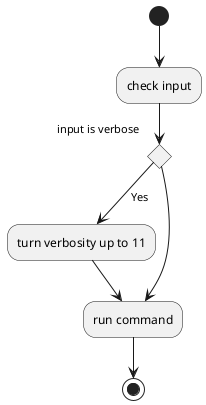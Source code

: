 @startuml
(*)  --> "check input"
If "input is verbose" then
--> [Yes] "turn verbosity up to 11"
--> "run command"
else
--> "run command"
Endif
-->(*)
@enduml